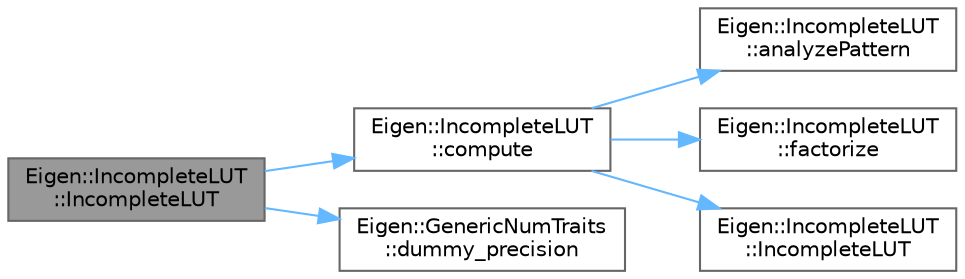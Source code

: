digraph "Eigen::IncompleteLUT::IncompleteLUT"
{
 // LATEX_PDF_SIZE
  bgcolor="transparent";
  edge [fontname=Helvetica,fontsize=10,labelfontname=Helvetica,labelfontsize=10];
  node [fontname=Helvetica,fontsize=10,shape=box,height=0.2,width=0.4];
  rankdir="LR";
  Node1 [id="Node000001",label="Eigen::IncompleteLUT\l::IncompleteLUT",height=0.2,width=0.4,color="gray40", fillcolor="grey60", style="filled", fontcolor="black",tooltip=" "];
  Node1 -> Node2 [id="edge1_Node000001_Node000002",color="steelblue1",style="solid",tooltip=" "];
  Node2 [id="Node000002",label="Eigen::IncompleteLUT\l::compute",height=0.2,width=0.4,color="grey40", fillcolor="white", style="filled",URL="$class_eigen_1_1_incomplete_l_u_t.html#ab36a50d4868afb842cd2c3677a46f010",tooltip=" "];
  Node2 -> Node3 [id="edge2_Node000002_Node000003",color="steelblue1",style="solid",tooltip=" "];
  Node3 [id="Node000003",label="Eigen::IncompleteLUT\l::analyzePattern",height=0.2,width=0.4,color="grey40", fillcolor="white", style="filled",URL="$class_eigen_1_1_incomplete_l_u_t.html#ae732858eb360316a1573f91eaba8855f",tooltip=" "];
  Node2 -> Node4 [id="edge3_Node000002_Node000004",color="steelblue1",style="solid",tooltip=" "];
  Node4 [id="Node000004",label="Eigen::IncompleteLUT\l::factorize",height=0.2,width=0.4,color="grey40", fillcolor="white", style="filled",URL="$class_eigen_1_1_incomplete_l_u_t.html#a2bd72541bcaeb2dee2540b911c151f41",tooltip=" "];
  Node2 -> Node5 [id="edge4_Node000002_Node000005",color="steelblue1",style="solid",tooltip=" "];
  Node5 [id="Node000005",label="Eigen::IncompleteLUT\l::IncompleteLUT",height=0.2,width=0.4,color="grey40", fillcolor="white", style="filled",URL="$class_eigen_1_1_incomplete_l_u_t.html#a6b3933e3a6fc2ab944c66ba80105b4de",tooltip=" "];
  Node1 -> Node6 [id="edge5_Node000001_Node000006",color="steelblue1",style="solid",tooltip=" "];
  Node6 [id="Node000006",label="Eigen::GenericNumTraits\l::dummy_precision",height=0.2,width=0.4,color="grey40", fillcolor="white", style="filled",URL="$struct_eigen_1_1_generic_num_traits.html#a77dc085cf094c377faaf0c520e3e4efa",tooltip=" "];
}
